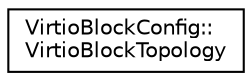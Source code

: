 digraph "类继承关系图"
{
  edge [fontname="Helvetica",fontsize="10",labelfontname="Helvetica",labelfontsize="10"];
  node [fontname="Helvetica",fontsize="10",shape=record];
  rankdir="LR";
  Node0 [label="VirtioBlockConfig::\lVirtioBlockTopology",height=0.2,width=0.4,color="black", fillcolor="white", style="filled",URL="$de/db1/struct_virtio_block_config_1_1_virtio_block_topology.html"];
}
